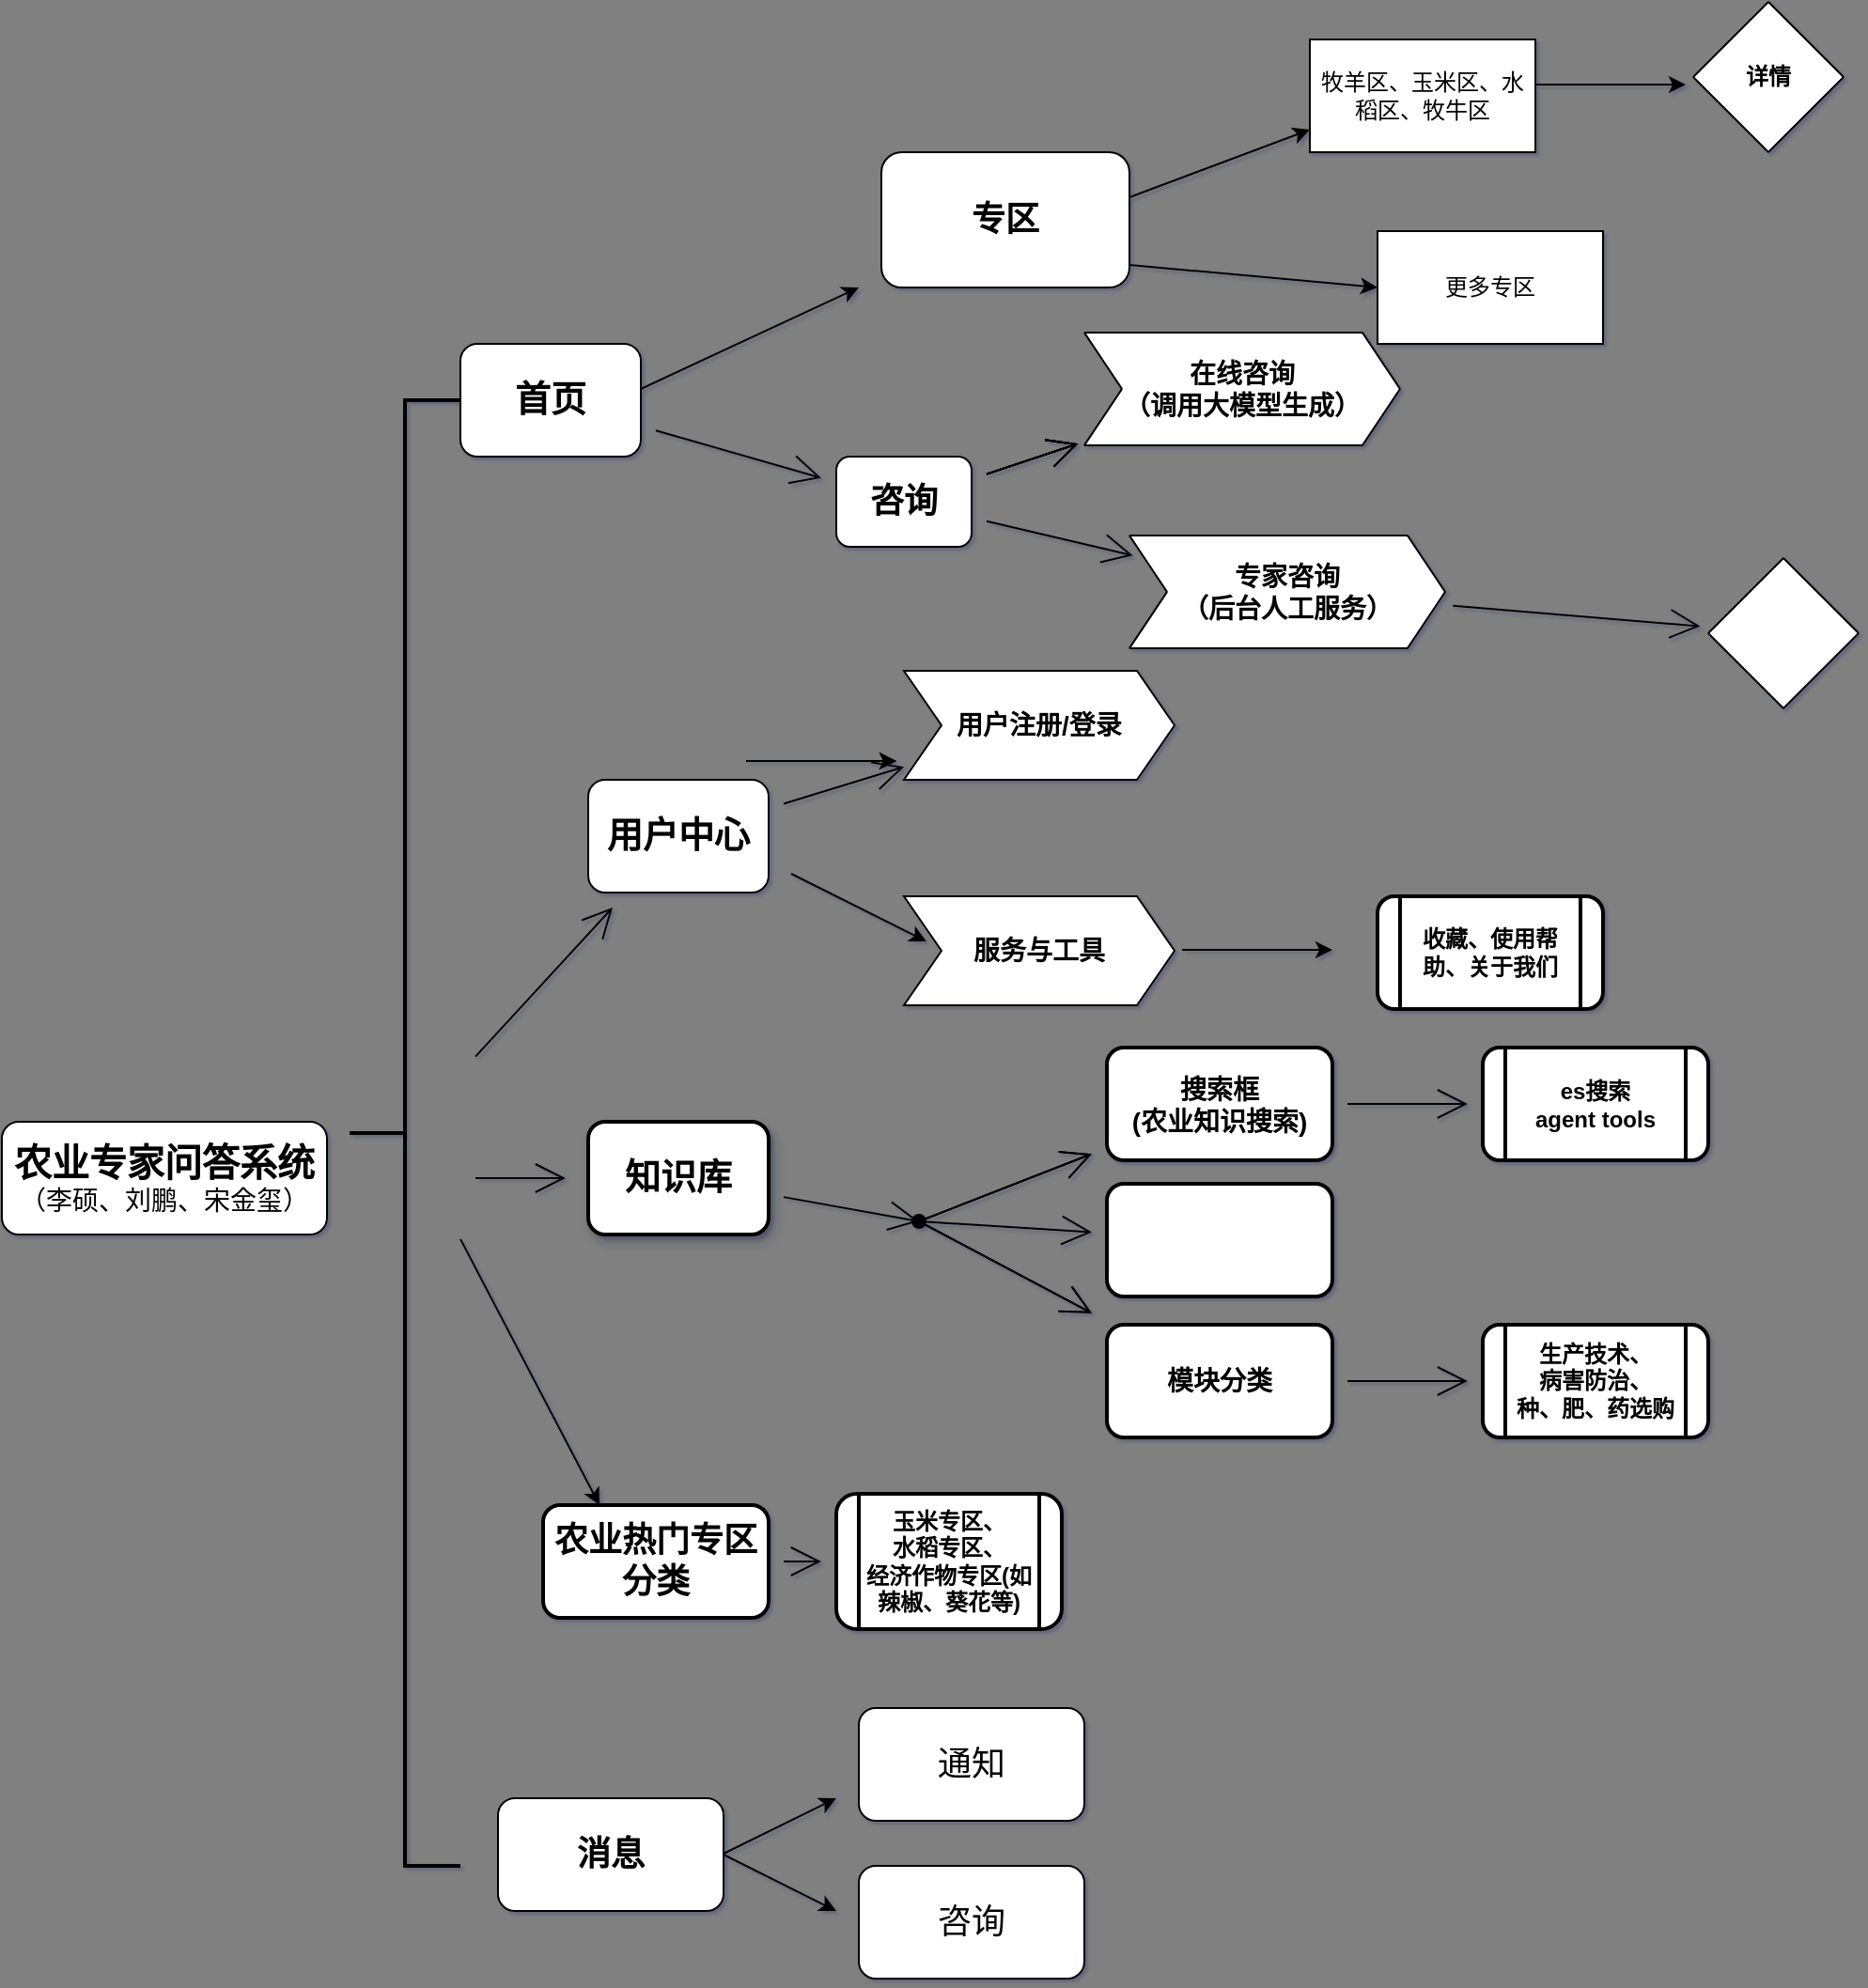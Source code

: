<mxfile>
    <diagram id="bOuafRZzA5ts0WKZr_g5" name="第 1 页">
        <mxGraphModel dx="778" dy="1763" grid="1" gridSize="12" guides="1" tooltips="1" connect="1" arrows="1" fold="1" page="1" pageScale="1" pageWidth="1920" pageHeight="1200" background="#808080" math="0" shadow="1">
            <root>
                <mxCell id="0"/>
                <mxCell id="1" parent="0"/>
                <mxCell id="6L22D7TTS9LIFJ3bgzqp-1" value="&lt;font size=&quot;1&quot;&gt;&lt;span style=&quot;font-size: 14px&quot;&gt;&lt;span style=&quot;font-weight: bold ; font-size: 20px&quot;&gt;农业专家问答系统&lt;/span&gt;&lt;br&gt;（李硕、刘鹏、宋金玺）&lt;br&gt;&lt;/span&gt;&lt;/font&gt;" style="rounded=1;whiteSpace=wrap;html=1;hachureGap=4;pointerEvents=0;labelBackgroundColor=none;spacing=4;spacingBottom=0;" parent="1" vertex="1">
                    <mxGeometry x="48" y="480" width="173" height="60" as="geometry"/>
                </mxCell>
                <mxCell id="mPqkFLZ470Q4nbPpNfiY-24" value="" style="edgeStyle=none;curved=1;rounded=1;orthogonalLoop=1;jettySize=auto;html=1;endArrow=open;startSize=14;endSize=14;sourcePerimeterSpacing=8;targetPerimeterSpacing=8;" parent="1" source="sW6hpCwGS3jQtQcxS_EY-2" target="mPqkFLZ470Q4nbPpNfiY-22" edge="1">
                    <mxGeometry relative="1" as="geometry"/>
                </mxCell>
                <mxCell id="mPqkFLZ470Q4nbPpNfiY-54" value="" style="edgeStyle=none;curved=1;rounded=1;orthogonalLoop=1;jettySize=auto;html=1;endArrow=open;startSize=14;endSize=14;sourcePerimeterSpacing=8;targetPerimeterSpacing=8;" parent="1" edge="1">
                    <mxGeometry relative="1" as="geometry">
                        <mxPoint x="300" y="510" as="sourcePoint"/>
                        <mxPoint x="348" y="510" as="targetPoint"/>
                    </mxGeometry>
                </mxCell>
                <mxCell id="sW6hpCwGS3jQtQcxS_EY-2" value="" style="strokeWidth=2;html=1;shape=mxgraph.flowchart.annotation_2;align=left;labelPosition=right;pointerEvents=1;hachureGap=4;rounded=1;labelBackgroundColor=none;" parent="1" vertex="1">
                    <mxGeometry x="233" y="96" width="59" height="780" as="geometry"/>
                </mxCell>
                <mxCell id="mPqkFLZ470Q4nbPpNfiY-2" value="" style="edgeStyle=none;curved=1;rounded=1;orthogonalLoop=1;jettySize=auto;html=1;endArrow=open;startSize=14;endSize=14;sourcePerimeterSpacing=8;targetPerimeterSpacing=8;" parent="1" source="sW6hpCwGS3jQtQcxS_EY-6" target="mPqkFLZ470Q4nbPpNfiY-1" edge="1">
                    <mxGeometry relative="1" as="geometry"/>
                </mxCell>
                <mxCell id="sW6hpCwGS3jQtQcxS_EY-6" value="&lt;font style=&quot;font-size: 19px&quot;&gt;&lt;b&gt;首页&lt;/b&gt;&lt;/font&gt;" style="rounded=1;whiteSpace=wrap;html=1;hachureGap=4;pointerEvents=0;labelBackgroundColor=none;" parent="1" vertex="1">
                    <mxGeometry x="292" y="66" width="96" height="60" as="geometry"/>
                </mxCell>
                <mxCell id="mPqkFLZ470Q4nbPpNfiY-9" value="" style="edgeStyle=none;curved=1;rounded=1;orthogonalLoop=1;jettySize=auto;html=1;endArrow=open;startSize=14;endSize=14;sourcePerimeterSpacing=8;targetPerimeterSpacing=8;" parent="1" source="mPqkFLZ470Q4nbPpNfiY-1" target="mPqkFLZ470Q4nbPpNfiY-8" edge="1">
                    <mxGeometry relative="1" as="geometry"/>
                </mxCell>
                <mxCell id="mPqkFLZ470Q4nbPpNfiY-10" value="" style="edgeStyle=none;curved=1;rounded=1;orthogonalLoop=1;jettySize=auto;html=1;endArrow=open;startSize=14;endSize=14;sourcePerimeterSpacing=8;targetPerimeterSpacing=8;" parent="1" source="mPqkFLZ470Q4nbPpNfiY-1" target="mPqkFLZ470Q4nbPpNfiY-8" edge="1">
                    <mxGeometry relative="1" as="geometry"/>
                </mxCell>
                <mxCell id="mPqkFLZ470Q4nbPpNfiY-11" value="" style="edgeStyle=none;curved=1;rounded=1;orthogonalLoop=1;jettySize=auto;html=1;endArrow=open;startSize=14;endSize=14;sourcePerimeterSpacing=8;targetPerimeterSpacing=8;" parent="1" source="mPqkFLZ470Q4nbPpNfiY-1" target="mPqkFLZ470Q4nbPpNfiY-8" edge="1">
                    <mxGeometry relative="1" as="geometry"/>
                </mxCell>
                <mxCell id="mPqkFLZ470Q4nbPpNfiY-14" value="" style="edgeStyle=none;curved=1;rounded=1;orthogonalLoop=1;jettySize=auto;html=1;endArrow=open;startSize=14;endSize=14;sourcePerimeterSpacing=8;targetPerimeterSpacing=8;" parent="1" source="mPqkFLZ470Q4nbPpNfiY-1" target="mPqkFLZ470Q4nbPpNfiY-8" edge="1">
                    <mxGeometry relative="1" as="geometry"/>
                </mxCell>
                <mxCell id="mPqkFLZ470Q4nbPpNfiY-15" value="" style="edgeStyle=none;curved=1;rounded=1;orthogonalLoop=1;jettySize=auto;html=1;endArrow=open;startSize=14;endSize=14;sourcePerimeterSpacing=8;targetPerimeterSpacing=8;" parent="1" source="mPqkFLZ470Q4nbPpNfiY-1" target="mPqkFLZ470Q4nbPpNfiY-8" edge="1">
                    <mxGeometry relative="1" as="geometry"/>
                </mxCell>
                <mxCell id="mPqkFLZ470Q4nbPpNfiY-21" value="" style="edgeStyle=none;curved=1;rounded=1;orthogonalLoop=1;jettySize=auto;html=1;endArrow=open;startSize=14;endSize=14;sourcePerimeterSpacing=8;targetPerimeterSpacing=8;" parent="1" source="mPqkFLZ470Q4nbPpNfiY-1" target="mPqkFLZ470Q4nbPpNfiY-18" edge="1">
                    <mxGeometry relative="1" as="geometry"/>
                </mxCell>
                <mxCell id="mPqkFLZ470Q4nbPpNfiY-1" value="&lt;font style=&quot;font-size: 18px&quot;&gt;咨询&lt;/font&gt;" style="whiteSpace=wrap;html=1;rounded=1;hachureGap=4;fontStyle=1;" parent="1" vertex="1">
                    <mxGeometry x="492" y="126" width="72" height="48" as="geometry"/>
                </mxCell>
                <mxCell id="mPqkFLZ470Q4nbPpNfiY-8" value="&lt;font style=&quot;font-size: 14px&quot;&gt;在线咨询&lt;br&gt;（调用大模型生成）&lt;br&gt;&lt;/font&gt;" style="shape=step;perimeter=stepPerimeter;whiteSpace=wrap;html=1;fixedSize=1;rounded=1;fontStyle=1;hachureGap=4;arcSize=1;" parent="1" vertex="1">
                    <mxGeometry x="624" y="60" width="168" height="60" as="geometry"/>
                </mxCell>
                <mxCell id="kcdXlhJpOLpQFoNhrTCA-3" value="" style="edgeStyle=none;curved=1;rounded=1;orthogonalLoop=1;jettySize=auto;html=1;endArrow=open;startSize=14;endSize=14;sourcePerimeterSpacing=8;targetPerimeterSpacing=8;" parent="1" source="mPqkFLZ470Q4nbPpNfiY-18" target="kcdXlhJpOLpQFoNhrTCA-2" edge="1">
                    <mxGeometry relative="1" as="geometry"/>
                </mxCell>
                <mxCell id="mPqkFLZ470Q4nbPpNfiY-18" value="&lt;font style=&quot;font-size: 14px&quot;&gt;专家咨询&lt;br&gt;（后台人工服务）&lt;br&gt;&lt;/font&gt;" style="shape=step;perimeter=stepPerimeter;whiteSpace=wrap;html=1;fixedSize=1;rounded=1;fontStyle=1;hachureGap=4;arcSize=1;" parent="1" vertex="1">
                    <mxGeometry x="648" y="168" width="168" height="60" as="geometry"/>
                </mxCell>
                <mxCell id="mPqkFLZ470Q4nbPpNfiY-26" value="" style="edgeStyle=none;curved=1;rounded=1;orthogonalLoop=1;jettySize=auto;html=1;endArrow=open;startSize=14;endSize=14;sourcePerimeterSpacing=8;targetPerimeterSpacing=8;" parent="1" source="mPqkFLZ470Q4nbPpNfiY-22" target="mPqkFLZ470Q4nbPpNfiY-25" edge="1">
                    <mxGeometry relative="1" as="geometry"/>
                </mxCell>
                <mxCell id="mPqkFLZ470Q4nbPpNfiY-22" value="&lt;span style=&quot;font-size: 19px&quot;&gt;&lt;b&gt;用户中心&lt;/b&gt;&lt;/span&gt;" style="rounded=1;whiteSpace=wrap;html=1;hachureGap=4;pointerEvents=0;labelBackgroundColor=none;" parent="1" vertex="1">
                    <mxGeometry x="360" y="298" width="96" height="60" as="geometry"/>
                </mxCell>
                <mxCell id="mPqkFLZ470Q4nbPpNfiY-25" value="&lt;font style=&quot;font-size: 14px&quot;&gt;&lt;b&gt;用户注册/登录&lt;/b&gt;&lt;/font&gt;" style="shape=step;perimeter=stepPerimeter;whiteSpace=wrap;html=1;fixedSize=1;rounded=1;hachureGap=4;arcSize=0;" parent="1" vertex="1">
                    <mxGeometry x="528" y="240" width="144" height="58" as="geometry"/>
                </mxCell>
                <mxCell id="mPqkFLZ470Q4nbPpNfiY-36" value="" style="edgeStyle=none;curved=1;rounded=1;orthogonalLoop=1;jettySize=auto;html=1;endArrow=open;startSize=14;endSize=14;sourcePerimeterSpacing=8;targetPerimeterSpacing=8;" parent="1" source="mPqkFLZ470Q4nbPpNfiY-33" target="mPqkFLZ470Q4nbPpNfiY-35" edge="1">
                    <mxGeometry relative="1" as="geometry"/>
                </mxCell>
                <mxCell id="mPqkFLZ470Q4nbPpNfiY-33" value="&lt;b style=&quot;font-size: 19px&quot;&gt;知识库&lt;/b&gt;" style="whiteSpace=wrap;html=1;rounded=1;align=center;strokeWidth=2;hachureGap=4;shadow=1;" parent="1" vertex="1">
                    <mxGeometry x="360" y="480" width="96" height="60" as="geometry"/>
                </mxCell>
                <mxCell id="mPqkFLZ470Q4nbPpNfiY-39" value="" style="edgeStyle=none;curved=1;rounded=1;orthogonalLoop=1;jettySize=auto;html=1;endArrow=open;startSize=14;endSize=14;sourcePerimeterSpacing=8;targetPerimeterSpacing=8;" parent="1" source="mPqkFLZ470Q4nbPpNfiY-35" target="mPqkFLZ470Q4nbPpNfiY-38" edge="1">
                    <mxGeometry relative="1" as="geometry"/>
                </mxCell>
                <mxCell id="mPqkFLZ470Q4nbPpNfiY-40" value="" style="edgeStyle=none;curved=1;rounded=1;orthogonalLoop=1;jettySize=auto;html=1;endArrow=open;startSize=14;endSize=14;sourcePerimeterSpacing=8;targetPerimeterSpacing=8;" parent="1" source="mPqkFLZ470Q4nbPpNfiY-35" target="mPqkFLZ470Q4nbPpNfiY-38" edge="1">
                    <mxGeometry relative="1" as="geometry"/>
                </mxCell>
                <mxCell id="mPqkFLZ470Q4nbPpNfiY-42" value="" style="edgeStyle=none;curved=1;rounded=1;orthogonalLoop=1;jettySize=auto;html=1;endArrow=open;startSize=14;endSize=14;sourcePerimeterSpacing=8;targetPerimeterSpacing=8;" parent="1" source="mPqkFLZ470Q4nbPpNfiY-35" target="mPqkFLZ470Q4nbPpNfiY-41" edge="1">
                    <mxGeometry relative="1" as="geometry"/>
                </mxCell>
                <mxCell id="kcdXlhJpOLpQFoNhrTCA-4" value="" style="edgeStyle=none;curved=1;rounded=1;orthogonalLoop=1;jettySize=auto;html=1;endArrow=open;startSize=14;endSize=14;sourcePerimeterSpacing=8;targetPerimeterSpacing=8;" parent="1" source="mPqkFLZ470Q4nbPpNfiY-35" target="mPqkFLZ470Q4nbPpNfiY-41" edge="1">
                    <mxGeometry relative="1" as="geometry"/>
                </mxCell>
                <mxCell id="kcdXlhJpOLpQFoNhrTCA-6" value="" style="edgeStyle=none;curved=1;rounded=1;orthogonalLoop=1;jettySize=auto;html=1;endArrow=open;startSize=14;endSize=14;sourcePerimeterSpacing=8;targetPerimeterSpacing=8;" parent="1" source="mPqkFLZ470Q4nbPpNfiY-35" target="kcdXlhJpOLpQFoNhrTCA-5" edge="1">
                    <mxGeometry relative="1" as="geometry"/>
                </mxCell>
                <mxCell id="mPqkFLZ470Q4nbPpNfiY-35" value="" style="shape=waypoint;size=6;pointerEvents=1;points=[];fillColor=#ffffff;resizable=0;rotatable=0;perimeter=centerPerimeter;snapToPoint=1;rounded=1;strokeWidth=2;hachureGap=4;" parent="1" vertex="1">
                    <mxGeometry x="516" y="513" width="40" height="40" as="geometry"/>
                </mxCell>
                <mxCell id="mPqkFLZ470Q4nbPpNfiY-48" value="" style="edgeStyle=none;curved=1;rounded=1;orthogonalLoop=1;jettySize=auto;html=1;endArrow=open;startSize=14;endSize=14;sourcePerimeterSpacing=8;targetPerimeterSpacing=8;" parent="1" source="mPqkFLZ470Q4nbPpNfiY-38" target="mPqkFLZ470Q4nbPpNfiY-47" edge="1">
                    <mxGeometry relative="1" as="geometry"/>
                </mxCell>
                <mxCell id="mPqkFLZ470Q4nbPpNfiY-38" value="&lt;font style=&quot;font-size: 14px&quot;&gt;&lt;b&gt;搜索框&lt;br&gt;(农业知识搜索)&lt;/b&gt;&lt;/font&gt;" style="whiteSpace=wrap;html=1;rounded=1;strokeWidth=2;hachureGap=4;" parent="1" vertex="1">
                    <mxGeometry x="636" y="440.5" width="120" height="60" as="geometry"/>
                </mxCell>
                <mxCell id="mPqkFLZ470Q4nbPpNfiY-44" value="" style="edgeStyle=none;curved=1;rounded=1;orthogonalLoop=1;jettySize=auto;html=1;endArrow=open;startSize=14;endSize=14;sourcePerimeterSpacing=8;targetPerimeterSpacing=8;" parent="1" source="mPqkFLZ470Q4nbPpNfiY-41" target="mPqkFLZ470Q4nbPpNfiY-43" edge="1">
                    <mxGeometry relative="1" as="geometry"/>
                </mxCell>
                <mxCell id="mPqkFLZ470Q4nbPpNfiY-41" value="&lt;b&gt;&lt;font style=&quot;font-size: 14px&quot;&gt;模块分类&lt;/font&gt;&lt;/b&gt;" style="whiteSpace=wrap;html=1;rounded=1;strokeWidth=2;hachureGap=4;" parent="1" vertex="1">
                    <mxGeometry x="636" y="588" width="120" height="60" as="geometry"/>
                </mxCell>
                <mxCell id="mPqkFLZ470Q4nbPpNfiY-43" value="&lt;b&gt;生产技术、&lt;br&gt;病害防治、&lt;br&gt;种、肥、药选购&lt;/b&gt;" style="shape=process;whiteSpace=wrap;html=1;backgroundOutline=1;rounded=1;strokeWidth=2;hachureGap=4;" parent="1" vertex="1">
                    <mxGeometry x="836" y="588" width="120" height="60" as="geometry"/>
                </mxCell>
                <mxCell id="mPqkFLZ470Q4nbPpNfiY-47" value="&lt;b&gt;es搜索&lt;br&gt;agent tools&lt;/b&gt;" style="shape=process;whiteSpace=wrap;html=1;backgroundOutline=1;rounded=1;strokeWidth=2;hachureGap=4;" parent="1" vertex="1">
                    <mxGeometry x="836" y="440.5" width="120" height="60" as="geometry"/>
                </mxCell>
                <mxCell id="mPqkFLZ470Q4nbPpNfiY-58" value="" style="edgeStyle=none;curved=1;rounded=1;orthogonalLoop=1;jettySize=auto;html=1;endArrow=open;startSize=14;endSize=14;sourcePerimeterSpacing=8;targetPerimeterSpacing=8;" parent="1" source="mPqkFLZ470Q4nbPpNfiY-49" target="mPqkFLZ470Q4nbPpNfiY-57" edge="1">
                    <mxGeometry relative="1" as="geometry"/>
                </mxCell>
                <mxCell id="2" value="" style="edgeStyle=none;html=1;entryX=0.25;entryY=0;entryDx=0;entryDy=0;" parent="1" source="sW6hpCwGS3jQtQcxS_EY-2" target="mPqkFLZ470Q4nbPpNfiY-49" edge="1">
                    <mxGeometry relative="1" as="geometry">
                        <mxPoint x="372" y="624" as="sourcePoint"/>
                    </mxGeometry>
                </mxCell>
                <mxCell id="mPqkFLZ470Q4nbPpNfiY-49" value="&lt;b&gt;&lt;font style=&quot;font-size: 18px&quot;&gt;农业热门专区分类&lt;/font&gt;&lt;/b&gt;" style="whiteSpace=wrap;html=1;rounded=1;align=center;strokeWidth=2;hachureGap=4;" parent="1" vertex="1">
                    <mxGeometry x="336" y="684" width="120" height="60" as="geometry"/>
                </mxCell>
                <mxCell id="mPqkFLZ470Q4nbPpNfiY-57" value="&lt;b&gt;玉米专区、&lt;br&gt;水稻专区、&lt;br&gt;经济作物专区(如辣椒、葵花等)&lt;/b&gt;" style="shape=process;whiteSpace=wrap;html=1;backgroundOutline=1;rounded=1;strokeWidth=2;hachureGap=4;" parent="1" vertex="1">
                    <mxGeometry x="492" y="678" width="120" height="72" as="geometry"/>
                </mxCell>
                <mxCell id="kcdXlhJpOLpQFoNhrTCA-2" value="" style="rhombus;whiteSpace=wrap;html=1;rounded=1;fontStyle=1;arcSize=1;hachureGap=4;" parent="1" vertex="1">
                    <mxGeometry x="956" y="180" width="80" height="80" as="geometry"/>
                </mxCell>
                <mxCell id="kcdXlhJpOLpQFoNhrTCA-5" value="" style="whiteSpace=wrap;html=1;rounded=1;strokeWidth=2;hachureGap=4;" parent="1" vertex="1">
                    <mxGeometry x="636" y="513" width="120" height="60" as="geometry"/>
                </mxCell>
                <mxCell id="6" style="edgeStyle=none;html=1;exitX=1;exitY=0.5;exitDx=0;exitDy=0;fontSize=18;" edge="1" parent="1" source="3">
                    <mxGeometry relative="1" as="geometry">
                        <mxPoint x="492" y="900" as="targetPoint"/>
                    </mxGeometry>
                </mxCell>
                <mxCell id="3" value="&lt;b&gt;&lt;font style=&quot;font-size: 18px;&quot;&gt;消息&lt;/font&gt;&lt;/b&gt;" style="whiteSpace=wrap;html=1;rounded=1;" vertex="1" parent="1">
                    <mxGeometry x="312" y="840" width="120" height="60" as="geometry"/>
                </mxCell>
                <mxCell id="4" value="" style="edgeStyle=none;orthogonalLoop=1;jettySize=auto;html=1;fontSize=18;" edge="1" parent="1">
                    <mxGeometry width="100" relative="1" as="geometry">
                        <mxPoint x="432" y="869.5" as="sourcePoint"/>
                        <mxPoint x="492" y="840" as="targetPoint"/>
                        <Array as="points"/>
                    </mxGeometry>
                </mxCell>
                <mxCell id="5" value="通知" style="whiteSpace=wrap;html=1;fontSize=18;rounded=1;" vertex="1" parent="1">
                    <mxGeometry x="504" y="792" width="120" height="60" as="geometry"/>
                </mxCell>
                <mxCell id="7" value="咨询" style="whiteSpace=wrap;html=1;fontSize=18;rounded=1;" vertex="1" parent="1">
                    <mxGeometry x="504" y="876" width="120" height="60" as="geometry"/>
                </mxCell>
                <mxCell id="11" value="" style="edgeStyle=none;orthogonalLoop=1;jettySize=auto;html=1;fontSize=18;" edge="1" parent="1">
                    <mxGeometry width="80" relative="1" as="geometry">
                        <mxPoint x="468" y="348" as="sourcePoint"/>
                        <mxPoint x="540" y="384" as="targetPoint"/>
                        <Array as="points"/>
                    </mxGeometry>
                </mxCell>
                <mxCell id="12" value="&lt;span style=&quot;font-size: 14px;&quot;&gt;&lt;b&gt;服务与工具&lt;/b&gt;&lt;/span&gt;" style="shape=step;perimeter=stepPerimeter;whiteSpace=wrap;html=1;fixedSize=1;rounded=1;hachureGap=4;arcSize=0;" vertex="1" parent="1">
                    <mxGeometry x="528" y="360" width="144" height="58" as="geometry"/>
                </mxCell>
                <mxCell id="13" value="" style="edgeStyle=none;orthogonalLoop=1;jettySize=auto;html=1;fontSize=18;" edge="1" parent="1">
                    <mxGeometry width="80" relative="1" as="geometry">
                        <mxPoint x="676" y="388.5" as="sourcePoint"/>
                        <mxPoint x="756" y="388.5" as="targetPoint"/>
                        <Array as="points"/>
                    </mxGeometry>
                </mxCell>
                <mxCell id="14" value="&lt;b&gt;收藏、使用帮助、关于我们&lt;/b&gt;" style="shape=process;whiteSpace=wrap;html=1;backgroundOutline=1;rounded=1;strokeWidth=2;hachureGap=4;" vertex="1" parent="1">
                    <mxGeometry x="780" y="360" width="120" height="60" as="geometry"/>
                </mxCell>
                <mxCell id="15" value="" style="edgeStyle=none;orthogonalLoop=1;jettySize=auto;html=1;fontSize=18;" edge="1" parent="1">
                    <mxGeometry width="80" relative="1" as="geometry">
                        <mxPoint x="444" y="288" as="sourcePoint"/>
                        <mxPoint x="524" y="288" as="targetPoint"/>
                        <Array as="points"/>
                    </mxGeometry>
                </mxCell>
                <mxCell id="16" value="" style="edgeStyle=none;orthogonalLoop=1;jettySize=auto;html=1;fontSize=18;" edge="1" parent="1">
                    <mxGeometry width="80" relative="1" as="geometry">
                        <mxPoint x="444" y="288" as="sourcePoint"/>
                        <mxPoint x="524" y="288" as="targetPoint"/>
                        <Array as="points"/>
                    </mxGeometry>
                </mxCell>
                <mxCell id="18" value="" style="edgeStyle=none;orthogonalLoop=1;jettySize=auto;html=1;fontSize=18;" edge="1" parent="1">
                    <mxGeometry width="80" relative="1" as="geometry">
                        <mxPoint x="388" y="90" as="sourcePoint"/>
                        <mxPoint x="504" y="36" as="targetPoint"/>
                        <Array as="points"/>
                    </mxGeometry>
                </mxCell>
                <mxCell id="21" value="&lt;span style=&quot;font-size: 18px;&quot;&gt;专区&lt;/span&gt;" style="whiteSpace=wrap;html=1;rounded=1;hachureGap=4;fontStyle=1;" vertex="1" parent="1">
                    <mxGeometry x="516" y="-36" width="132" height="72" as="geometry"/>
                </mxCell>
                <mxCell id="22" value="" style="edgeStyle=none;orthogonalLoop=1;jettySize=auto;html=1;fontSize=18;" edge="1" parent="1">
                    <mxGeometry width="80" relative="1" as="geometry">
                        <mxPoint x="648" y="-12" as="sourcePoint"/>
                        <mxPoint x="744" y="-48" as="targetPoint"/>
                        <Array as="points"/>
                    </mxGeometry>
                </mxCell>
                <mxCell id="26" value="牧羊区、玉米区、水稻区、牧牛区" style="whiteSpace=wrap;html=1;" vertex="1" parent="1">
                    <mxGeometry x="744" y="-96" width="120" height="60" as="geometry"/>
                </mxCell>
                <mxCell id="27" value="" style="edgeStyle=none;orthogonalLoop=1;jettySize=auto;html=1;" edge="1" parent="1">
                    <mxGeometry width="80" relative="1" as="geometry">
                        <mxPoint x="648" y="24" as="sourcePoint"/>
                        <mxPoint x="780" y="36" as="targetPoint"/>
                        <Array as="points"/>
                    </mxGeometry>
                </mxCell>
                <mxCell id="28" value="更多专区" style="whiteSpace=wrap;html=1;" vertex="1" parent="1">
                    <mxGeometry x="780" y="6" width="120" height="60" as="geometry"/>
                </mxCell>
                <mxCell id="29" value="" style="edgeStyle=none;orthogonalLoop=1;jettySize=auto;html=1;" edge="1" parent="1">
                    <mxGeometry width="80" relative="1" as="geometry">
                        <mxPoint x="864" y="-72" as="sourcePoint"/>
                        <mxPoint x="944" y="-72" as="targetPoint"/>
                        <Array as="points">
                            <mxPoint x="924" y="-72"/>
                        </Array>
                    </mxGeometry>
                </mxCell>
                <mxCell id="30" value="详情" style="rhombus;whiteSpace=wrap;html=1;rounded=1;fontStyle=1;arcSize=1;hachureGap=4;" vertex="1" parent="1">
                    <mxGeometry x="948" y="-116" width="80" height="80" as="geometry"/>
                </mxCell>
            </root>
        </mxGraphModel>
    </diagram>
</mxfile>